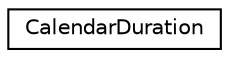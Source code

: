 digraph "Graphical Class Hierarchy"
{
  edge [fontname="Helvetica",fontsize="10",labelfontname="Helvetica",labelfontsize="10"];
  node [fontname="Helvetica",fontsize="10",shape=record];
  rankdir="LR";
  Node0 [label="CalendarDuration",height=0.2,width=0.4,color="black", fillcolor="white", style="filled",URL="$classaworx_1_1lib_1_1time_1_1CalendarDuration.html"];
}
